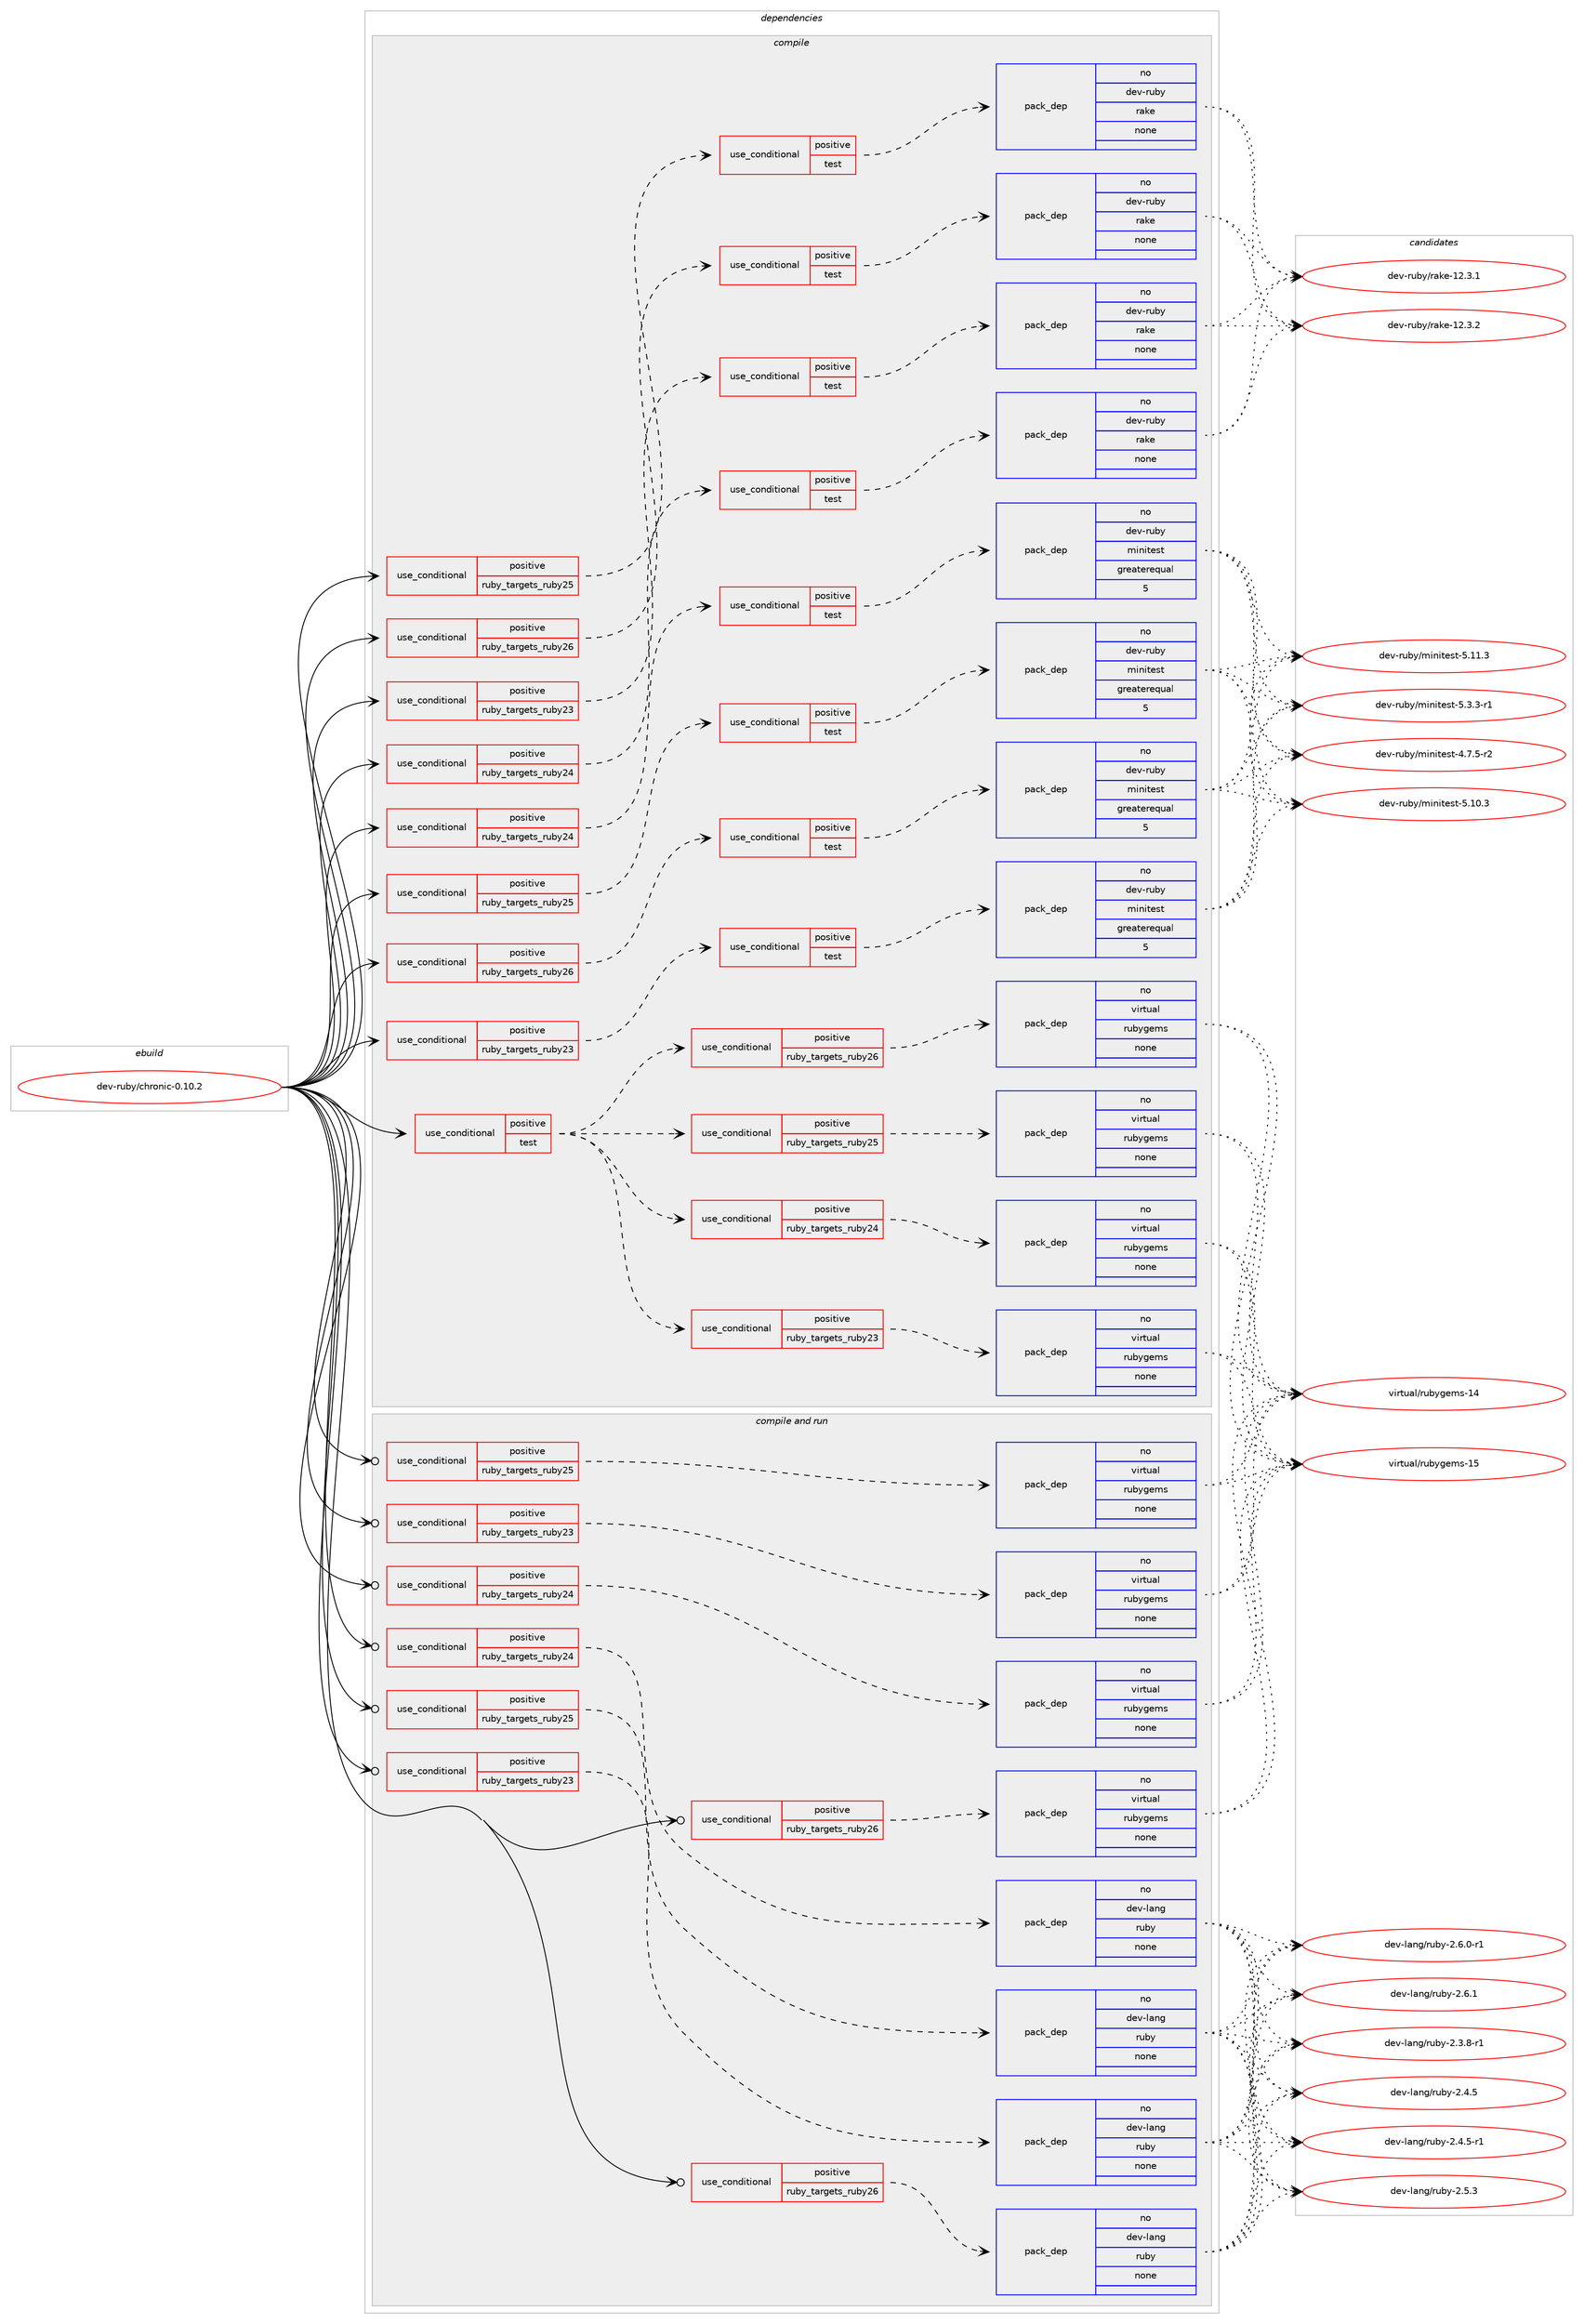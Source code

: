 digraph prolog {

# *************
# Graph options
# *************

newrank=true;
concentrate=true;
compound=true;
graph [rankdir=LR,fontname=Helvetica,fontsize=10,ranksep=1.5];#, ranksep=2.5, nodesep=0.2];
edge  [arrowhead=vee];
node  [fontname=Helvetica,fontsize=10];

# **********
# The ebuild
# **********

subgraph cluster_leftcol {
color=gray;
rank=same;
label=<<i>ebuild</i>>;
id [label="dev-ruby/chronic-0.10.2", color=red, width=4, href="../dev-ruby/chronic-0.10.2.svg"];
}

# ****************
# The dependencies
# ****************

subgraph cluster_midcol {
color=gray;
label=<<i>dependencies</i>>;
subgraph cluster_compile {
fillcolor="#eeeeee";
style=filled;
label=<<i>compile</i>>;
subgraph cond396223 {
dependency1486662 [label=<<TABLE BORDER="0" CELLBORDER="1" CELLSPACING="0" CELLPADDING="4"><TR><TD ROWSPAN="3" CELLPADDING="10">use_conditional</TD></TR><TR><TD>positive</TD></TR><TR><TD>ruby_targets_ruby23</TD></TR></TABLE>>, shape=none, color=red];
subgraph cond396224 {
dependency1486663 [label=<<TABLE BORDER="0" CELLBORDER="1" CELLSPACING="0" CELLPADDING="4"><TR><TD ROWSPAN="3" CELLPADDING="10">use_conditional</TD></TR><TR><TD>positive</TD></TR><TR><TD>test</TD></TR></TABLE>>, shape=none, color=red];
subgraph pack1066995 {
dependency1486664 [label=<<TABLE BORDER="0" CELLBORDER="1" CELLSPACING="0" CELLPADDING="4" WIDTH="220"><TR><TD ROWSPAN="6" CELLPADDING="30">pack_dep</TD></TR><TR><TD WIDTH="110">no</TD></TR><TR><TD>dev-ruby</TD></TR><TR><TD>minitest</TD></TR><TR><TD>greaterequal</TD></TR><TR><TD>5</TD></TR></TABLE>>, shape=none, color=blue];
}
dependency1486663:e -> dependency1486664:w [weight=20,style="dashed",arrowhead="vee"];
}
dependency1486662:e -> dependency1486663:w [weight=20,style="dashed",arrowhead="vee"];
}
id:e -> dependency1486662:w [weight=20,style="solid",arrowhead="vee"];
subgraph cond396225 {
dependency1486665 [label=<<TABLE BORDER="0" CELLBORDER="1" CELLSPACING="0" CELLPADDING="4"><TR><TD ROWSPAN="3" CELLPADDING="10">use_conditional</TD></TR><TR><TD>positive</TD></TR><TR><TD>ruby_targets_ruby23</TD></TR></TABLE>>, shape=none, color=red];
subgraph cond396226 {
dependency1486666 [label=<<TABLE BORDER="0" CELLBORDER="1" CELLSPACING="0" CELLPADDING="4"><TR><TD ROWSPAN="3" CELLPADDING="10">use_conditional</TD></TR><TR><TD>positive</TD></TR><TR><TD>test</TD></TR></TABLE>>, shape=none, color=red];
subgraph pack1066996 {
dependency1486667 [label=<<TABLE BORDER="0" CELLBORDER="1" CELLSPACING="0" CELLPADDING="4" WIDTH="220"><TR><TD ROWSPAN="6" CELLPADDING="30">pack_dep</TD></TR><TR><TD WIDTH="110">no</TD></TR><TR><TD>dev-ruby</TD></TR><TR><TD>rake</TD></TR><TR><TD>none</TD></TR><TR><TD></TD></TR></TABLE>>, shape=none, color=blue];
}
dependency1486666:e -> dependency1486667:w [weight=20,style="dashed",arrowhead="vee"];
}
dependency1486665:e -> dependency1486666:w [weight=20,style="dashed",arrowhead="vee"];
}
id:e -> dependency1486665:w [weight=20,style="solid",arrowhead="vee"];
subgraph cond396227 {
dependency1486668 [label=<<TABLE BORDER="0" CELLBORDER="1" CELLSPACING="0" CELLPADDING="4"><TR><TD ROWSPAN="3" CELLPADDING="10">use_conditional</TD></TR><TR><TD>positive</TD></TR><TR><TD>ruby_targets_ruby24</TD></TR></TABLE>>, shape=none, color=red];
subgraph cond396228 {
dependency1486669 [label=<<TABLE BORDER="0" CELLBORDER="1" CELLSPACING="0" CELLPADDING="4"><TR><TD ROWSPAN="3" CELLPADDING="10">use_conditional</TD></TR><TR><TD>positive</TD></TR><TR><TD>test</TD></TR></TABLE>>, shape=none, color=red];
subgraph pack1066997 {
dependency1486670 [label=<<TABLE BORDER="0" CELLBORDER="1" CELLSPACING="0" CELLPADDING="4" WIDTH="220"><TR><TD ROWSPAN="6" CELLPADDING="30">pack_dep</TD></TR><TR><TD WIDTH="110">no</TD></TR><TR><TD>dev-ruby</TD></TR><TR><TD>minitest</TD></TR><TR><TD>greaterequal</TD></TR><TR><TD>5</TD></TR></TABLE>>, shape=none, color=blue];
}
dependency1486669:e -> dependency1486670:w [weight=20,style="dashed",arrowhead="vee"];
}
dependency1486668:e -> dependency1486669:w [weight=20,style="dashed",arrowhead="vee"];
}
id:e -> dependency1486668:w [weight=20,style="solid",arrowhead="vee"];
subgraph cond396229 {
dependency1486671 [label=<<TABLE BORDER="0" CELLBORDER="1" CELLSPACING="0" CELLPADDING="4"><TR><TD ROWSPAN="3" CELLPADDING="10">use_conditional</TD></TR><TR><TD>positive</TD></TR><TR><TD>ruby_targets_ruby24</TD></TR></TABLE>>, shape=none, color=red];
subgraph cond396230 {
dependency1486672 [label=<<TABLE BORDER="0" CELLBORDER="1" CELLSPACING="0" CELLPADDING="4"><TR><TD ROWSPAN="3" CELLPADDING="10">use_conditional</TD></TR><TR><TD>positive</TD></TR><TR><TD>test</TD></TR></TABLE>>, shape=none, color=red];
subgraph pack1066998 {
dependency1486673 [label=<<TABLE BORDER="0" CELLBORDER="1" CELLSPACING="0" CELLPADDING="4" WIDTH="220"><TR><TD ROWSPAN="6" CELLPADDING="30">pack_dep</TD></TR><TR><TD WIDTH="110">no</TD></TR><TR><TD>dev-ruby</TD></TR><TR><TD>rake</TD></TR><TR><TD>none</TD></TR><TR><TD></TD></TR></TABLE>>, shape=none, color=blue];
}
dependency1486672:e -> dependency1486673:w [weight=20,style="dashed",arrowhead="vee"];
}
dependency1486671:e -> dependency1486672:w [weight=20,style="dashed",arrowhead="vee"];
}
id:e -> dependency1486671:w [weight=20,style="solid",arrowhead="vee"];
subgraph cond396231 {
dependency1486674 [label=<<TABLE BORDER="0" CELLBORDER="1" CELLSPACING="0" CELLPADDING="4"><TR><TD ROWSPAN="3" CELLPADDING="10">use_conditional</TD></TR><TR><TD>positive</TD></TR><TR><TD>ruby_targets_ruby25</TD></TR></TABLE>>, shape=none, color=red];
subgraph cond396232 {
dependency1486675 [label=<<TABLE BORDER="0" CELLBORDER="1" CELLSPACING="0" CELLPADDING="4"><TR><TD ROWSPAN="3" CELLPADDING="10">use_conditional</TD></TR><TR><TD>positive</TD></TR><TR><TD>test</TD></TR></TABLE>>, shape=none, color=red];
subgraph pack1066999 {
dependency1486676 [label=<<TABLE BORDER="0" CELLBORDER="1" CELLSPACING="0" CELLPADDING="4" WIDTH="220"><TR><TD ROWSPAN="6" CELLPADDING="30">pack_dep</TD></TR><TR><TD WIDTH="110">no</TD></TR><TR><TD>dev-ruby</TD></TR><TR><TD>minitest</TD></TR><TR><TD>greaterequal</TD></TR><TR><TD>5</TD></TR></TABLE>>, shape=none, color=blue];
}
dependency1486675:e -> dependency1486676:w [weight=20,style="dashed",arrowhead="vee"];
}
dependency1486674:e -> dependency1486675:w [weight=20,style="dashed",arrowhead="vee"];
}
id:e -> dependency1486674:w [weight=20,style="solid",arrowhead="vee"];
subgraph cond396233 {
dependency1486677 [label=<<TABLE BORDER="0" CELLBORDER="1" CELLSPACING="0" CELLPADDING="4"><TR><TD ROWSPAN="3" CELLPADDING="10">use_conditional</TD></TR><TR><TD>positive</TD></TR><TR><TD>ruby_targets_ruby25</TD></TR></TABLE>>, shape=none, color=red];
subgraph cond396234 {
dependency1486678 [label=<<TABLE BORDER="0" CELLBORDER="1" CELLSPACING="0" CELLPADDING="4"><TR><TD ROWSPAN="3" CELLPADDING="10">use_conditional</TD></TR><TR><TD>positive</TD></TR><TR><TD>test</TD></TR></TABLE>>, shape=none, color=red];
subgraph pack1067000 {
dependency1486679 [label=<<TABLE BORDER="0" CELLBORDER="1" CELLSPACING="0" CELLPADDING="4" WIDTH="220"><TR><TD ROWSPAN="6" CELLPADDING="30">pack_dep</TD></TR><TR><TD WIDTH="110">no</TD></TR><TR><TD>dev-ruby</TD></TR><TR><TD>rake</TD></TR><TR><TD>none</TD></TR><TR><TD></TD></TR></TABLE>>, shape=none, color=blue];
}
dependency1486678:e -> dependency1486679:w [weight=20,style="dashed",arrowhead="vee"];
}
dependency1486677:e -> dependency1486678:w [weight=20,style="dashed",arrowhead="vee"];
}
id:e -> dependency1486677:w [weight=20,style="solid",arrowhead="vee"];
subgraph cond396235 {
dependency1486680 [label=<<TABLE BORDER="0" CELLBORDER="1" CELLSPACING="0" CELLPADDING="4"><TR><TD ROWSPAN="3" CELLPADDING="10">use_conditional</TD></TR><TR><TD>positive</TD></TR><TR><TD>ruby_targets_ruby26</TD></TR></TABLE>>, shape=none, color=red];
subgraph cond396236 {
dependency1486681 [label=<<TABLE BORDER="0" CELLBORDER="1" CELLSPACING="0" CELLPADDING="4"><TR><TD ROWSPAN="3" CELLPADDING="10">use_conditional</TD></TR><TR><TD>positive</TD></TR><TR><TD>test</TD></TR></TABLE>>, shape=none, color=red];
subgraph pack1067001 {
dependency1486682 [label=<<TABLE BORDER="0" CELLBORDER="1" CELLSPACING="0" CELLPADDING="4" WIDTH="220"><TR><TD ROWSPAN="6" CELLPADDING="30">pack_dep</TD></TR><TR><TD WIDTH="110">no</TD></TR><TR><TD>dev-ruby</TD></TR><TR><TD>minitest</TD></TR><TR><TD>greaterequal</TD></TR><TR><TD>5</TD></TR></TABLE>>, shape=none, color=blue];
}
dependency1486681:e -> dependency1486682:w [weight=20,style="dashed",arrowhead="vee"];
}
dependency1486680:e -> dependency1486681:w [weight=20,style="dashed",arrowhead="vee"];
}
id:e -> dependency1486680:w [weight=20,style="solid",arrowhead="vee"];
subgraph cond396237 {
dependency1486683 [label=<<TABLE BORDER="0" CELLBORDER="1" CELLSPACING="0" CELLPADDING="4"><TR><TD ROWSPAN="3" CELLPADDING="10">use_conditional</TD></TR><TR><TD>positive</TD></TR><TR><TD>ruby_targets_ruby26</TD></TR></TABLE>>, shape=none, color=red];
subgraph cond396238 {
dependency1486684 [label=<<TABLE BORDER="0" CELLBORDER="1" CELLSPACING="0" CELLPADDING="4"><TR><TD ROWSPAN="3" CELLPADDING="10">use_conditional</TD></TR><TR><TD>positive</TD></TR><TR><TD>test</TD></TR></TABLE>>, shape=none, color=red];
subgraph pack1067002 {
dependency1486685 [label=<<TABLE BORDER="0" CELLBORDER="1" CELLSPACING="0" CELLPADDING="4" WIDTH="220"><TR><TD ROWSPAN="6" CELLPADDING="30">pack_dep</TD></TR><TR><TD WIDTH="110">no</TD></TR><TR><TD>dev-ruby</TD></TR><TR><TD>rake</TD></TR><TR><TD>none</TD></TR><TR><TD></TD></TR></TABLE>>, shape=none, color=blue];
}
dependency1486684:e -> dependency1486685:w [weight=20,style="dashed",arrowhead="vee"];
}
dependency1486683:e -> dependency1486684:w [weight=20,style="dashed",arrowhead="vee"];
}
id:e -> dependency1486683:w [weight=20,style="solid",arrowhead="vee"];
subgraph cond396239 {
dependency1486686 [label=<<TABLE BORDER="0" CELLBORDER="1" CELLSPACING="0" CELLPADDING="4"><TR><TD ROWSPAN="3" CELLPADDING="10">use_conditional</TD></TR><TR><TD>positive</TD></TR><TR><TD>test</TD></TR></TABLE>>, shape=none, color=red];
subgraph cond396240 {
dependency1486687 [label=<<TABLE BORDER="0" CELLBORDER="1" CELLSPACING="0" CELLPADDING="4"><TR><TD ROWSPAN="3" CELLPADDING="10">use_conditional</TD></TR><TR><TD>positive</TD></TR><TR><TD>ruby_targets_ruby23</TD></TR></TABLE>>, shape=none, color=red];
subgraph pack1067003 {
dependency1486688 [label=<<TABLE BORDER="0" CELLBORDER="1" CELLSPACING="0" CELLPADDING="4" WIDTH="220"><TR><TD ROWSPAN="6" CELLPADDING="30">pack_dep</TD></TR><TR><TD WIDTH="110">no</TD></TR><TR><TD>virtual</TD></TR><TR><TD>rubygems</TD></TR><TR><TD>none</TD></TR><TR><TD></TD></TR></TABLE>>, shape=none, color=blue];
}
dependency1486687:e -> dependency1486688:w [weight=20,style="dashed",arrowhead="vee"];
}
dependency1486686:e -> dependency1486687:w [weight=20,style="dashed",arrowhead="vee"];
subgraph cond396241 {
dependency1486689 [label=<<TABLE BORDER="0" CELLBORDER="1" CELLSPACING="0" CELLPADDING="4"><TR><TD ROWSPAN="3" CELLPADDING="10">use_conditional</TD></TR><TR><TD>positive</TD></TR><TR><TD>ruby_targets_ruby24</TD></TR></TABLE>>, shape=none, color=red];
subgraph pack1067004 {
dependency1486690 [label=<<TABLE BORDER="0" CELLBORDER="1" CELLSPACING="0" CELLPADDING="4" WIDTH="220"><TR><TD ROWSPAN="6" CELLPADDING="30">pack_dep</TD></TR><TR><TD WIDTH="110">no</TD></TR><TR><TD>virtual</TD></TR><TR><TD>rubygems</TD></TR><TR><TD>none</TD></TR><TR><TD></TD></TR></TABLE>>, shape=none, color=blue];
}
dependency1486689:e -> dependency1486690:w [weight=20,style="dashed",arrowhead="vee"];
}
dependency1486686:e -> dependency1486689:w [weight=20,style="dashed",arrowhead="vee"];
subgraph cond396242 {
dependency1486691 [label=<<TABLE BORDER="0" CELLBORDER="1" CELLSPACING="0" CELLPADDING="4"><TR><TD ROWSPAN="3" CELLPADDING="10">use_conditional</TD></TR><TR><TD>positive</TD></TR><TR><TD>ruby_targets_ruby25</TD></TR></TABLE>>, shape=none, color=red];
subgraph pack1067005 {
dependency1486692 [label=<<TABLE BORDER="0" CELLBORDER="1" CELLSPACING="0" CELLPADDING="4" WIDTH="220"><TR><TD ROWSPAN="6" CELLPADDING="30">pack_dep</TD></TR><TR><TD WIDTH="110">no</TD></TR><TR><TD>virtual</TD></TR><TR><TD>rubygems</TD></TR><TR><TD>none</TD></TR><TR><TD></TD></TR></TABLE>>, shape=none, color=blue];
}
dependency1486691:e -> dependency1486692:w [weight=20,style="dashed",arrowhead="vee"];
}
dependency1486686:e -> dependency1486691:w [weight=20,style="dashed",arrowhead="vee"];
subgraph cond396243 {
dependency1486693 [label=<<TABLE BORDER="0" CELLBORDER="1" CELLSPACING="0" CELLPADDING="4"><TR><TD ROWSPAN="3" CELLPADDING="10">use_conditional</TD></TR><TR><TD>positive</TD></TR><TR><TD>ruby_targets_ruby26</TD></TR></TABLE>>, shape=none, color=red];
subgraph pack1067006 {
dependency1486694 [label=<<TABLE BORDER="0" CELLBORDER="1" CELLSPACING="0" CELLPADDING="4" WIDTH="220"><TR><TD ROWSPAN="6" CELLPADDING="30">pack_dep</TD></TR><TR><TD WIDTH="110">no</TD></TR><TR><TD>virtual</TD></TR><TR><TD>rubygems</TD></TR><TR><TD>none</TD></TR><TR><TD></TD></TR></TABLE>>, shape=none, color=blue];
}
dependency1486693:e -> dependency1486694:w [weight=20,style="dashed",arrowhead="vee"];
}
dependency1486686:e -> dependency1486693:w [weight=20,style="dashed",arrowhead="vee"];
}
id:e -> dependency1486686:w [weight=20,style="solid",arrowhead="vee"];
}
subgraph cluster_compileandrun {
fillcolor="#eeeeee";
style=filled;
label=<<i>compile and run</i>>;
subgraph cond396244 {
dependency1486695 [label=<<TABLE BORDER="0" CELLBORDER="1" CELLSPACING="0" CELLPADDING="4"><TR><TD ROWSPAN="3" CELLPADDING="10">use_conditional</TD></TR><TR><TD>positive</TD></TR><TR><TD>ruby_targets_ruby23</TD></TR></TABLE>>, shape=none, color=red];
subgraph pack1067007 {
dependency1486696 [label=<<TABLE BORDER="0" CELLBORDER="1" CELLSPACING="0" CELLPADDING="4" WIDTH="220"><TR><TD ROWSPAN="6" CELLPADDING="30">pack_dep</TD></TR><TR><TD WIDTH="110">no</TD></TR><TR><TD>dev-lang</TD></TR><TR><TD>ruby</TD></TR><TR><TD>none</TD></TR><TR><TD></TD></TR></TABLE>>, shape=none, color=blue];
}
dependency1486695:e -> dependency1486696:w [weight=20,style="dashed",arrowhead="vee"];
}
id:e -> dependency1486695:w [weight=20,style="solid",arrowhead="odotvee"];
subgraph cond396245 {
dependency1486697 [label=<<TABLE BORDER="0" CELLBORDER="1" CELLSPACING="0" CELLPADDING="4"><TR><TD ROWSPAN="3" CELLPADDING="10">use_conditional</TD></TR><TR><TD>positive</TD></TR><TR><TD>ruby_targets_ruby23</TD></TR></TABLE>>, shape=none, color=red];
subgraph pack1067008 {
dependency1486698 [label=<<TABLE BORDER="0" CELLBORDER="1" CELLSPACING="0" CELLPADDING="4" WIDTH="220"><TR><TD ROWSPAN="6" CELLPADDING="30">pack_dep</TD></TR><TR><TD WIDTH="110">no</TD></TR><TR><TD>virtual</TD></TR><TR><TD>rubygems</TD></TR><TR><TD>none</TD></TR><TR><TD></TD></TR></TABLE>>, shape=none, color=blue];
}
dependency1486697:e -> dependency1486698:w [weight=20,style="dashed",arrowhead="vee"];
}
id:e -> dependency1486697:w [weight=20,style="solid",arrowhead="odotvee"];
subgraph cond396246 {
dependency1486699 [label=<<TABLE BORDER="0" CELLBORDER="1" CELLSPACING="0" CELLPADDING="4"><TR><TD ROWSPAN="3" CELLPADDING="10">use_conditional</TD></TR><TR><TD>positive</TD></TR><TR><TD>ruby_targets_ruby24</TD></TR></TABLE>>, shape=none, color=red];
subgraph pack1067009 {
dependency1486700 [label=<<TABLE BORDER="0" CELLBORDER="1" CELLSPACING="0" CELLPADDING="4" WIDTH="220"><TR><TD ROWSPAN="6" CELLPADDING="30">pack_dep</TD></TR><TR><TD WIDTH="110">no</TD></TR><TR><TD>dev-lang</TD></TR><TR><TD>ruby</TD></TR><TR><TD>none</TD></TR><TR><TD></TD></TR></TABLE>>, shape=none, color=blue];
}
dependency1486699:e -> dependency1486700:w [weight=20,style="dashed",arrowhead="vee"];
}
id:e -> dependency1486699:w [weight=20,style="solid",arrowhead="odotvee"];
subgraph cond396247 {
dependency1486701 [label=<<TABLE BORDER="0" CELLBORDER="1" CELLSPACING="0" CELLPADDING="4"><TR><TD ROWSPAN="3" CELLPADDING="10">use_conditional</TD></TR><TR><TD>positive</TD></TR><TR><TD>ruby_targets_ruby24</TD></TR></TABLE>>, shape=none, color=red];
subgraph pack1067010 {
dependency1486702 [label=<<TABLE BORDER="0" CELLBORDER="1" CELLSPACING="0" CELLPADDING="4" WIDTH="220"><TR><TD ROWSPAN="6" CELLPADDING="30">pack_dep</TD></TR><TR><TD WIDTH="110">no</TD></TR><TR><TD>virtual</TD></TR><TR><TD>rubygems</TD></TR><TR><TD>none</TD></TR><TR><TD></TD></TR></TABLE>>, shape=none, color=blue];
}
dependency1486701:e -> dependency1486702:w [weight=20,style="dashed",arrowhead="vee"];
}
id:e -> dependency1486701:w [weight=20,style="solid",arrowhead="odotvee"];
subgraph cond396248 {
dependency1486703 [label=<<TABLE BORDER="0" CELLBORDER="1" CELLSPACING="0" CELLPADDING="4"><TR><TD ROWSPAN="3" CELLPADDING="10">use_conditional</TD></TR><TR><TD>positive</TD></TR><TR><TD>ruby_targets_ruby25</TD></TR></TABLE>>, shape=none, color=red];
subgraph pack1067011 {
dependency1486704 [label=<<TABLE BORDER="0" CELLBORDER="1" CELLSPACING="0" CELLPADDING="4" WIDTH="220"><TR><TD ROWSPAN="6" CELLPADDING="30">pack_dep</TD></TR><TR><TD WIDTH="110">no</TD></TR><TR><TD>dev-lang</TD></TR><TR><TD>ruby</TD></TR><TR><TD>none</TD></TR><TR><TD></TD></TR></TABLE>>, shape=none, color=blue];
}
dependency1486703:e -> dependency1486704:w [weight=20,style="dashed",arrowhead="vee"];
}
id:e -> dependency1486703:w [weight=20,style="solid",arrowhead="odotvee"];
subgraph cond396249 {
dependency1486705 [label=<<TABLE BORDER="0" CELLBORDER="1" CELLSPACING="0" CELLPADDING="4"><TR><TD ROWSPAN="3" CELLPADDING="10">use_conditional</TD></TR><TR><TD>positive</TD></TR><TR><TD>ruby_targets_ruby25</TD></TR></TABLE>>, shape=none, color=red];
subgraph pack1067012 {
dependency1486706 [label=<<TABLE BORDER="0" CELLBORDER="1" CELLSPACING="0" CELLPADDING="4" WIDTH="220"><TR><TD ROWSPAN="6" CELLPADDING="30">pack_dep</TD></TR><TR><TD WIDTH="110">no</TD></TR><TR><TD>virtual</TD></TR><TR><TD>rubygems</TD></TR><TR><TD>none</TD></TR><TR><TD></TD></TR></TABLE>>, shape=none, color=blue];
}
dependency1486705:e -> dependency1486706:w [weight=20,style="dashed",arrowhead="vee"];
}
id:e -> dependency1486705:w [weight=20,style="solid",arrowhead="odotvee"];
subgraph cond396250 {
dependency1486707 [label=<<TABLE BORDER="0" CELLBORDER="1" CELLSPACING="0" CELLPADDING="4"><TR><TD ROWSPAN="3" CELLPADDING="10">use_conditional</TD></TR><TR><TD>positive</TD></TR><TR><TD>ruby_targets_ruby26</TD></TR></TABLE>>, shape=none, color=red];
subgraph pack1067013 {
dependency1486708 [label=<<TABLE BORDER="0" CELLBORDER="1" CELLSPACING="0" CELLPADDING="4" WIDTH="220"><TR><TD ROWSPAN="6" CELLPADDING="30">pack_dep</TD></TR><TR><TD WIDTH="110">no</TD></TR><TR><TD>dev-lang</TD></TR><TR><TD>ruby</TD></TR><TR><TD>none</TD></TR><TR><TD></TD></TR></TABLE>>, shape=none, color=blue];
}
dependency1486707:e -> dependency1486708:w [weight=20,style="dashed",arrowhead="vee"];
}
id:e -> dependency1486707:w [weight=20,style="solid",arrowhead="odotvee"];
subgraph cond396251 {
dependency1486709 [label=<<TABLE BORDER="0" CELLBORDER="1" CELLSPACING="0" CELLPADDING="4"><TR><TD ROWSPAN="3" CELLPADDING="10">use_conditional</TD></TR><TR><TD>positive</TD></TR><TR><TD>ruby_targets_ruby26</TD></TR></TABLE>>, shape=none, color=red];
subgraph pack1067014 {
dependency1486710 [label=<<TABLE BORDER="0" CELLBORDER="1" CELLSPACING="0" CELLPADDING="4" WIDTH="220"><TR><TD ROWSPAN="6" CELLPADDING="30">pack_dep</TD></TR><TR><TD WIDTH="110">no</TD></TR><TR><TD>virtual</TD></TR><TR><TD>rubygems</TD></TR><TR><TD>none</TD></TR><TR><TD></TD></TR></TABLE>>, shape=none, color=blue];
}
dependency1486709:e -> dependency1486710:w [weight=20,style="dashed",arrowhead="vee"];
}
id:e -> dependency1486709:w [weight=20,style="solid",arrowhead="odotvee"];
}
subgraph cluster_run {
fillcolor="#eeeeee";
style=filled;
label=<<i>run</i>>;
}
}

# **************
# The candidates
# **************

subgraph cluster_choices {
rank=same;
color=gray;
label=<<i>candidates</i>>;

subgraph choice1066995 {
color=black;
nodesep=1;
choice1001011184511411798121471091051101051161011151164552465546534511450 [label="dev-ruby/minitest-4.7.5-r2", color=red, width=4,href="../dev-ruby/minitest-4.7.5-r2.svg"];
choice10010111845114117981214710910511010511610111511645534649484651 [label="dev-ruby/minitest-5.10.3", color=red, width=4,href="../dev-ruby/minitest-5.10.3.svg"];
choice10010111845114117981214710910511010511610111511645534649494651 [label="dev-ruby/minitest-5.11.3", color=red, width=4,href="../dev-ruby/minitest-5.11.3.svg"];
choice1001011184511411798121471091051101051161011151164553465146514511449 [label="dev-ruby/minitest-5.3.3-r1", color=red, width=4,href="../dev-ruby/minitest-5.3.3-r1.svg"];
dependency1486664:e -> choice1001011184511411798121471091051101051161011151164552465546534511450:w [style=dotted,weight="100"];
dependency1486664:e -> choice10010111845114117981214710910511010511610111511645534649484651:w [style=dotted,weight="100"];
dependency1486664:e -> choice10010111845114117981214710910511010511610111511645534649494651:w [style=dotted,weight="100"];
dependency1486664:e -> choice1001011184511411798121471091051101051161011151164553465146514511449:w [style=dotted,weight="100"];
}
subgraph choice1066996 {
color=black;
nodesep=1;
choice1001011184511411798121471149710710145495046514649 [label="dev-ruby/rake-12.3.1", color=red, width=4,href="../dev-ruby/rake-12.3.1.svg"];
choice1001011184511411798121471149710710145495046514650 [label="dev-ruby/rake-12.3.2", color=red, width=4,href="../dev-ruby/rake-12.3.2.svg"];
dependency1486667:e -> choice1001011184511411798121471149710710145495046514649:w [style=dotted,weight="100"];
dependency1486667:e -> choice1001011184511411798121471149710710145495046514650:w [style=dotted,weight="100"];
}
subgraph choice1066997 {
color=black;
nodesep=1;
choice1001011184511411798121471091051101051161011151164552465546534511450 [label="dev-ruby/minitest-4.7.5-r2", color=red, width=4,href="../dev-ruby/minitest-4.7.5-r2.svg"];
choice10010111845114117981214710910511010511610111511645534649484651 [label="dev-ruby/minitest-5.10.3", color=red, width=4,href="../dev-ruby/minitest-5.10.3.svg"];
choice10010111845114117981214710910511010511610111511645534649494651 [label="dev-ruby/minitest-5.11.3", color=red, width=4,href="../dev-ruby/minitest-5.11.3.svg"];
choice1001011184511411798121471091051101051161011151164553465146514511449 [label="dev-ruby/minitest-5.3.3-r1", color=red, width=4,href="../dev-ruby/minitest-5.3.3-r1.svg"];
dependency1486670:e -> choice1001011184511411798121471091051101051161011151164552465546534511450:w [style=dotted,weight="100"];
dependency1486670:e -> choice10010111845114117981214710910511010511610111511645534649484651:w [style=dotted,weight="100"];
dependency1486670:e -> choice10010111845114117981214710910511010511610111511645534649494651:w [style=dotted,weight="100"];
dependency1486670:e -> choice1001011184511411798121471091051101051161011151164553465146514511449:w [style=dotted,weight="100"];
}
subgraph choice1066998 {
color=black;
nodesep=1;
choice1001011184511411798121471149710710145495046514649 [label="dev-ruby/rake-12.3.1", color=red, width=4,href="../dev-ruby/rake-12.3.1.svg"];
choice1001011184511411798121471149710710145495046514650 [label="dev-ruby/rake-12.3.2", color=red, width=4,href="../dev-ruby/rake-12.3.2.svg"];
dependency1486673:e -> choice1001011184511411798121471149710710145495046514649:w [style=dotted,weight="100"];
dependency1486673:e -> choice1001011184511411798121471149710710145495046514650:w [style=dotted,weight="100"];
}
subgraph choice1066999 {
color=black;
nodesep=1;
choice1001011184511411798121471091051101051161011151164552465546534511450 [label="dev-ruby/minitest-4.7.5-r2", color=red, width=4,href="../dev-ruby/minitest-4.7.5-r2.svg"];
choice10010111845114117981214710910511010511610111511645534649484651 [label="dev-ruby/minitest-5.10.3", color=red, width=4,href="../dev-ruby/minitest-5.10.3.svg"];
choice10010111845114117981214710910511010511610111511645534649494651 [label="dev-ruby/minitest-5.11.3", color=red, width=4,href="../dev-ruby/minitest-5.11.3.svg"];
choice1001011184511411798121471091051101051161011151164553465146514511449 [label="dev-ruby/minitest-5.3.3-r1", color=red, width=4,href="../dev-ruby/minitest-5.3.3-r1.svg"];
dependency1486676:e -> choice1001011184511411798121471091051101051161011151164552465546534511450:w [style=dotted,weight="100"];
dependency1486676:e -> choice10010111845114117981214710910511010511610111511645534649484651:w [style=dotted,weight="100"];
dependency1486676:e -> choice10010111845114117981214710910511010511610111511645534649494651:w [style=dotted,weight="100"];
dependency1486676:e -> choice1001011184511411798121471091051101051161011151164553465146514511449:w [style=dotted,weight="100"];
}
subgraph choice1067000 {
color=black;
nodesep=1;
choice1001011184511411798121471149710710145495046514649 [label="dev-ruby/rake-12.3.1", color=red, width=4,href="../dev-ruby/rake-12.3.1.svg"];
choice1001011184511411798121471149710710145495046514650 [label="dev-ruby/rake-12.3.2", color=red, width=4,href="../dev-ruby/rake-12.3.2.svg"];
dependency1486679:e -> choice1001011184511411798121471149710710145495046514649:w [style=dotted,weight="100"];
dependency1486679:e -> choice1001011184511411798121471149710710145495046514650:w [style=dotted,weight="100"];
}
subgraph choice1067001 {
color=black;
nodesep=1;
choice1001011184511411798121471091051101051161011151164552465546534511450 [label="dev-ruby/minitest-4.7.5-r2", color=red, width=4,href="../dev-ruby/minitest-4.7.5-r2.svg"];
choice10010111845114117981214710910511010511610111511645534649484651 [label="dev-ruby/minitest-5.10.3", color=red, width=4,href="../dev-ruby/minitest-5.10.3.svg"];
choice10010111845114117981214710910511010511610111511645534649494651 [label="dev-ruby/minitest-5.11.3", color=red, width=4,href="../dev-ruby/minitest-5.11.3.svg"];
choice1001011184511411798121471091051101051161011151164553465146514511449 [label="dev-ruby/minitest-5.3.3-r1", color=red, width=4,href="../dev-ruby/minitest-5.3.3-r1.svg"];
dependency1486682:e -> choice1001011184511411798121471091051101051161011151164552465546534511450:w [style=dotted,weight="100"];
dependency1486682:e -> choice10010111845114117981214710910511010511610111511645534649484651:w [style=dotted,weight="100"];
dependency1486682:e -> choice10010111845114117981214710910511010511610111511645534649494651:w [style=dotted,weight="100"];
dependency1486682:e -> choice1001011184511411798121471091051101051161011151164553465146514511449:w [style=dotted,weight="100"];
}
subgraph choice1067002 {
color=black;
nodesep=1;
choice1001011184511411798121471149710710145495046514649 [label="dev-ruby/rake-12.3.1", color=red, width=4,href="../dev-ruby/rake-12.3.1.svg"];
choice1001011184511411798121471149710710145495046514650 [label="dev-ruby/rake-12.3.2", color=red, width=4,href="../dev-ruby/rake-12.3.2.svg"];
dependency1486685:e -> choice1001011184511411798121471149710710145495046514649:w [style=dotted,weight="100"];
dependency1486685:e -> choice1001011184511411798121471149710710145495046514650:w [style=dotted,weight="100"];
}
subgraph choice1067003 {
color=black;
nodesep=1;
choice118105114116117971084711411798121103101109115454952 [label="virtual/rubygems-14", color=red, width=4,href="../virtual/rubygems-14.svg"];
choice118105114116117971084711411798121103101109115454953 [label="virtual/rubygems-15", color=red, width=4,href="../virtual/rubygems-15.svg"];
dependency1486688:e -> choice118105114116117971084711411798121103101109115454952:w [style=dotted,weight="100"];
dependency1486688:e -> choice118105114116117971084711411798121103101109115454953:w [style=dotted,weight="100"];
}
subgraph choice1067004 {
color=black;
nodesep=1;
choice118105114116117971084711411798121103101109115454952 [label="virtual/rubygems-14", color=red, width=4,href="../virtual/rubygems-14.svg"];
choice118105114116117971084711411798121103101109115454953 [label="virtual/rubygems-15", color=red, width=4,href="../virtual/rubygems-15.svg"];
dependency1486690:e -> choice118105114116117971084711411798121103101109115454952:w [style=dotted,weight="100"];
dependency1486690:e -> choice118105114116117971084711411798121103101109115454953:w [style=dotted,weight="100"];
}
subgraph choice1067005 {
color=black;
nodesep=1;
choice118105114116117971084711411798121103101109115454952 [label="virtual/rubygems-14", color=red, width=4,href="../virtual/rubygems-14.svg"];
choice118105114116117971084711411798121103101109115454953 [label="virtual/rubygems-15", color=red, width=4,href="../virtual/rubygems-15.svg"];
dependency1486692:e -> choice118105114116117971084711411798121103101109115454952:w [style=dotted,weight="100"];
dependency1486692:e -> choice118105114116117971084711411798121103101109115454953:w [style=dotted,weight="100"];
}
subgraph choice1067006 {
color=black;
nodesep=1;
choice118105114116117971084711411798121103101109115454952 [label="virtual/rubygems-14", color=red, width=4,href="../virtual/rubygems-14.svg"];
choice118105114116117971084711411798121103101109115454953 [label="virtual/rubygems-15", color=red, width=4,href="../virtual/rubygems-15.svg"];
dependency1486694:e -> choice118105114116117971084711411798121103101109115454952:w [style=dotted,weight="100"];
dependency1486694:e -> choice118105114116117971084711411798121103101109115454953:w [style=dotted,weight="100"];
}
subgraph choice1067007 {
color=black;
nodesep=1;
choice100101118451089711010347114117981214550465146564511449 [label="dev-lang/ruby-2.3.8-r1", color=red, width=4,href="../dev-lang/ruby-2.3.8-r1.svg"];
choice10010111845108971101034711411798121455046524653 [label="dev-lang/ruby-2.4.5", color=red, width=4,href="../dev-lang/ruby-2.4.5.svg"];
choice100101118451089711010347114117981214550465246534511449 [label="dev-lang/ruby-2.4.5-r1", color=red, width=4,href="../dev-lang/ruby-2.4.5-r1.svg"];
choice10010111845108971101034711411798121455046534651 [label="dev-lang/ruby-2.5.3", color=red, width=4,href="../dev-lang/ruby-2.5.3.svg"];
choice100101118451089711010347114117981214550465446484511449 [label="dev-lang/ruby-2.6.0-r1", color=red, width=4,href="../dev-lang/ruby-2.6.0-r1.svg"];
choice10010111845108971101034711411798121455046544649 [label="dev-lang/ruby-2.6.1", color=red, width=4,href="../dev-lang/ruby-2.6.1.svg"];
dependency1486696:e -> choice100101118451089711010347114117981214550465146564511449:w [style=dotted,weight="100"];
dependency1486696:e -> choice10010111845108971101034711411798121455046524653:w [style=dotted,weight="100"];
dependency1486696:e -> choice100101118451089711010347114117981214550465246534511449:w [style=dotted,weight="100"];
dependency1486696:e -> choice10010111845108971101034711411798121455046534651:w [style=dotted,weight="100"];
dependency1486696:e -> choice100101118451089711010347114117981214550465446484511449:w [style=dotted,weight="100"];
dependency1486696:e -> choice10010111845108971101034711411798121455046544649:w [style=dotted,weight="100"];
}
subgraph choice1067008 {
color=black;
nodesep=1;
choice118105114116117971084711411798121103101109115454952 [label="virtual/rubygems-14", color=red, width=4,href="../virtual/rubygems-14.svg"];
choice118105114116117971084711411798121103101109115454953 [label="virtual/rubygems-15", color=red, width=4,href="../virtual/rubygems-15.svg"];
dependency1486698:e -> choice118105114116117971084711411798121103101109115454952:w [style=dotted,weight="100"];
dependency1486698:e -> choice118105114116117971084711411798121103101109115454953:w [style=dotted,weight="100"];
}
subgraph choice1067009 {
color=black;
nodesep=1;
choice100101118451089711010347114117981214550465146564511449 [label="dev-lang/ruby-2.3.8-r1", color=red, width=4,href="../dev-lang/ruby-2.3.8-r1.svg"];
choice10010111845108971101034711411798121455046524653 [label="dev-lang/ruby-2.4.5", color=red, width=4,href="../dev-lang/ruby-2.4.5.svg"];
choice100101118451089711010347114117981214550465246534511449 [label="dev-lang/ruby-2.4.5-r1", color=red, width=4,href="../dev-lang/ruby-2.4.5-r1.svg"];
choice10010111845108971101034711411798121455046534651 [label="dev-lang/ruby-2.5.3", color=red, width=4,href="../dev-lang/ruby-2.5.3.svg"];
choice100101118451089711010347114117981214550465446484511449 [label="dev-lang/ruby-2.6.0-r1", color=red, width=4,href="../dev-lang/ruby-2.6.0-r1.svg"];
choice10010111845108971101034711411798121455046544649 [label="dev-lang/ruby-2.6.1", color=red, width=4,href="../dev-lang/ruby-2.6.1.svg"];
dependency1486700:e -> choice100101118451089711010347114117981214550465146564511449:w [style=dotted,weight="100"];
dependency1486700:e -> choice10010111845108971101034711411798121455046524653:w [style=dotted,weight="100"];
dependency1486700:e -> choice100101118451089711010347114117981214550465246534511449:w [style=dotted,weight="100"];
dependency1486700:e -> choice10010111845108971101034711411798121455046534651:w [style=dotted,weight="100"];
dependency1486700:e -> choice100101118451089711010347114117981214550465446484511449:w [style=dotted,weight="100"];
dependency1486700:e -> choice10010111845108971101034711411798121455046544649:w [style=dotted,weight="100"];
}
subgraph choice1067010 {
color=black;
nodesep=1;
choice118105114116117971084711411798121103101109115454952 [label="virtual/rubygems-14", color=red, width=4,href="../virtual/rubygems-14.svg"];
choice118105114116117971084711411798121103101109115454953 [label="virtual/rubygems-15", color=red, width=4,href="../virtual/rubygems-15.svg"];
dependency1486702:e -> choice118105114116117971084711411798121103101109115454952:w [style=dotted,weight="100"];
dependency1486702:e -> choice118105114116117971084711411798121103101109115454953:w [style=dotted,weight="100"];
}
subgraph choice1067011 {
color=black;
nodesep=1;
choice100101118451089711010347114117981214550465146564511449 [label="dev-lang/ruby-2.3.8-r1", color=red, width=4,href="../dev-lang/ruby-2.3.8-r1.svg"];
choice10010111845108971101034711411798121455046524653 [label="dev-lang/ruby-2.4.5", color=red, width=4,href="../dev-lang/ruby-2.4.5.svg"];
choice100101118451089711010347114117981214550465246534511449 [label="dev-lang/ruby-2.4.5-r1", color=red, width=4,href="../dev-lang/ruby-2.4.5-r1.svg"];
choice10010111845108971101034711411798121455046534651 [label="dev-lang/ruby-2.5.3", color=red, width=4,href="../dev-lang/ruby-2.5.3.svg"];
choice100101118451089711010347114117981214550465446484511449 [label="dev-lang/ruby-2.6.0-r1", color=red, width=4,href="../dev-lang/ruby-2.6.0-r1.svg"];
choice10010111845108971101034711411798121455046544649 [label="dev-lang/ruby-2.6.1", color=red, width=4,href="../dev-lang/ruby-2.6.1.svg"];
dependency1486704:e -> choice100101118451089711010347114117981214550465146564511449:w [style=dotted,weight="100"];
dependency1486704:e -> choice10010111845108971101034711411798121455046524653:w [style=dotted,weight="100"];
dependency1486704:e -> choice100101118451089711010347114117981214550465246534511449:w [style=dotted,weight="100"];
dependency1486704:e -> choice10010111845108971101034711411798121455046534651:w [style=dotted,weight="100"];
dependency1486704:e -> choice100101118451089711010347114117981214550465446484511449:w [style=dotted,weight="100"];
dependency1486704:e -> choice10010111845108971101034711411798121455046544649:w [style=dotted,weight="100"];
}
subgraph choice1067012 {
color=black;
nodesep=1;
choice118105114116117971084711411798121103101109115454952 [label="virtual/rubygems-14", color=red, width=4,href="../virtual/rubygems-14.svg"];
choice118105114116117971084711411798121103101109115454953 [label="virtual/rubygems-15", color=red, width=4,href="../virtual/rubygems-15.svg"];
dependency1486706:e -> choice118105114116117971084711411798121103101109115454952:w [style=dotted,weight="100"];
dependency1486706:e -> choice118105114116117971084711411798121103101109115454953:w [style=dotted,weight="100"];
}
subgraph choice1067013 {
color=black;
nodesep=1;
choice100101118451089711010347114117981214550465146564511449 [label="dev-lang/ruby-2.3.8-r1", color=red, width=4,href="../dev-lang/ruby-2.3.8-r1.svg"];
choice10010111845108971101034711411798121455046524653 [label="dev-lang/ruby-2.4.5", color=red, width=4,href="../dev-lang/ruby-2.4.5.svg"];
choice100101118451089711010347114117981214550465246534511449 [label="dev-lang/ruby-2.4.5-r1", color=red, width=4,href="../dev-lang/ruby-2.4.5-r1.svg"];
choice10010111845108971101034711411798121455046534651 [label="dev-lang/ruby-2.5.3", color=red, width=4,href="../dev-lang/ruby-2.5.3.svg"];
choice100101118451089711010347114117981214550465446484511449 [label="dev-lang/ruby-2.6.0-r1", color=red, width=4,href="../dev-lang/ruby-2.6.0-r1.svg"];
choice10010111845108971101034711411798121455046544649 [label="dev-lang/ruby-2.6.1", color=red, width=4,href="../dev-lang/ruby-2.6.1.svg"];
dependency1486708:e -> choice100101118451089711010347114117981214550465146564511449:w [style=dotted,weight="100"];
dependency1486708:e -> choice10010111845108971101034711411798121455046524653:w [style=dotted,weight="100"];
dependency1486708:e -> choice100101118451089711010347114117981214550465246534511449:w [style=dotted,weight="100"];
dependency1486708:e -> choice10010111845108971101034711411798121455046534651:w [style=dotted,weight="100"];
dependency1486708:e -> choice100101118451089711010347114117981214550465446484511449:w [style=dotted,weight="100"];
dependency1486708:e -> choice10010111845108971101034711411798121455046544649:w [style=dotted,weight="100"];
}
subgraph choice1067014 {
color=black;
nodesep=1;
choice118105114116117971084711411798121103101109115454952 [label="virtual/rubygems-14", color=red, width=4,href="../virtual/rubygems-14.svg"];
choice118105114116117971084711411798121103101109115454953 [label="virtual/rubygems-15", color=red, width=4,href="../virtual/rubygems-15.svg"];
dependency1486710:e -> choice118105114116117971084711411798121103101109115454952:w [style=dotted,weight="100"];
dependency1486710:e -> choice118105114116117971084711411798121103101109115454953:w [style=dotted,weight="100"];
}
}

}
